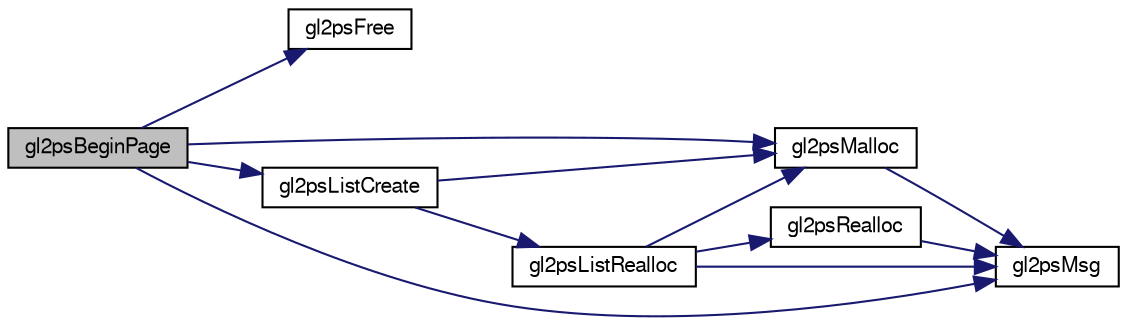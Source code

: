 digraph G
{
  edge [fontname="FreeSans",fontsize="10",labelfontname="FreeSans",labelfontsize="10"];
  node [fontname="FreeSans",fontsize="10",shape=record];
  rankdir="LR";
  Node1 [label="gl2psBeginPage",height=0.2,width=0.4,color="black", fillcolor="grey75", style="filled" fontcolor="black"];
  Node1 -> Node2 [color="midnightblue",fontsize="10",style="solid",fontname="FreeSans"];
  Node2 [label="gl2psFree",height=0.2,width=0.4,color="black", fillcolor="white", style="filled",URL="$gl2ps_8c.html#a9da21cb65c24c911efd2d82c988287bc"];
  Node1 -> Node3 [color="midnightblue",fontsize="10",style="solid",fontname="FreeSans"];
  Node3 [label="gl2psListCreate",height=0.2,width=0.4,color="black", fillcolor="white", style="filled",URL="$gl2ps_8c.html#ab361e8cdc565ddf47117405c7a3923fb"];
  Node3 -> Node4 [color="midnightblue",fontsize="10",style="solid",fontname="FreeSans"];
  Node4 [label="gl2psMalloc",height=0.2,width=0.4,color="black", fillcolor="white", style="filled",URL="$gl2ps_8c.html#ae8687abe691957a70d1b0456015e2a4f"];
  Node4 -> Node5 [color="midnightblue",fontsize="10",style="solid",fontname="FreeSans"];
  Node5 [label="gl2psMsg",height=0.2,width=0.4,color="black", fillcolor="white", style="filled",URL="$gl2ps_8c.html#ab2b05dc9c0ad9b295309ef903218908c"];
  Node3 -> Node6 [color="midnightblue",fontsize="10",style="solid",fontname="FreeSans"];
  Node6 [label="gl2psListRealloc",height=0.2,width=0.4,color="black", fillcolor="white", style="filled",URL="$gl2ps_8c.html#ad60529307a4f9f99386e892d4a0879ed"];
  Node6 -> Node5 [color="midnightblue",fontsize="10",style="solid",fontname="FreeSans"];
  Node6 -> Node4 [color="midnightblue",fontsize="10",style="solid",fontname="FreeSans"];
  Node6 -> Node7 [color="midnightblue",fontsize="10",style="solid",fontname="FreeSans"];
  Node7 [label="gl2psRealloc",height=0.2,width=0.4,color="black", fillcolor="white", style="filled",URL="$gl2ps_8c.html#ad97a3884fd09ae984f539e0ebc59b9ed"];
  Node7 -> Node5 [color="midnightblue",fontsize="10",style="solid",fontname="FreeSans"];
  Node1 -> Node4 [color="midnightblue",fontsize="10",style="solid",fontname="FreeSans"];
  Node1 -> Node5 [color="midnightblue",fontsize="10",style="solid",fontname="FreeSans"];
}
